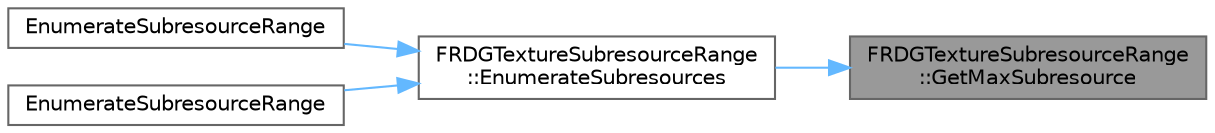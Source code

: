 digraph "FRDGTextureSubresourceRange::GetMaxSubresource"
{
 // INTERACTIVE_SVG=YES
 // LATEX_PDF_SIZE
  bgcolor="transparent";
  edge [fontname=Helvetica,fontsize=10,labelfontname=Helvetica,labelfontsize=10];
  node [fontname=Helvetica,fontsize=10,shape=box,height=0.2,width=0.4];
  rankdir="RL";
  Node1 [id="Node000001",label="FRDGTextureSubresourceRange\l::GetMaxSubresource",height=0.2,width=0.4,color="gray40", fillcolor="grey60", style="filled", fontcolor="black",tooltip=" "];
  Node1 -> Node2 [id="edge1_Node000001_Node000002",dir="back",color="steelblue1",style="solid",tooltip=" "];
  Node2 [id="Node000002",label="FRDGTextureSubresourceRange\l::EnumerateSubresources",height=0.2,width=0.4,color="grey40", fillcolor="white", style="filled",URL="$dd/d04/structFRDGTextureSubresourceRange.html#a9ecebbc1cca85b33d2500e1df82b98ab",tooltip=" "];
  Node2 -> Node3 [id="edge2_Node000002_Node000003",dir="back",color="steelblue1",style="solid",tooltip=" "];
  Node3 [id="Node000003",label="EnumerateSubresourceRange",height=0.2,width=0.4,color="grey40", fillcolor="white", style="filled",URL="$df/dd5/RenderGraphTextureSubresource_8h.html#a0553fad4fcfce53570279ea2b33d69f8",tooltip=" "];
  Node2 -> Node4 [id="edge3_Node000002_Node000004",dir="back",color="steelblue1",style="solid",tooltip=" "];
  Node4 [id="Node000004",label="EnumerateSubresourceRange",height=0.2,width=0.4,color="grey40", fillcolor="white", style="filled",URL="$df/dd5/RenderGraphTextureSubresource_8h.html#a150edfbfa2db8fd21b66040b9577e78f",tooltip=" "];
}
